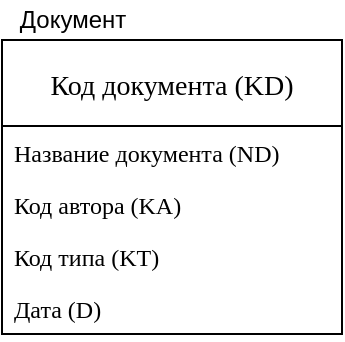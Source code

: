 <mxfile version="12.4.2" type="device" pages="1"><diagram id="xth7INtLcWOTmx3cm4a8" name="Page-1"><mxGraphModel dx="383" dy="439" grid="1" gridSize="10" guides="1" tooltips="1" connect="1" arrows="1" fold="1" page="1" pageScale="1" pageWidth="827" pageHeight="1169" math="0" shadow="0"><root><mxCell id="0"/><mxCell id="1" parent="0"/><mxCell id="9-6x-dp6W683IOFdTs2u-6" value="&#10;&#10;Код документа (KD)&#10;&#10;" style="swimlane;fontStyle=0;childLayout=stackLayout;horizontal=1;startSize=43;fillColor=none;horizontalStack=0;resizeParent=1;resizeParentMax=0;resizeLast=0;collapsible=1;marginBottom=0;swimlaneFillColor=#ffffff;align=center;fontSize=14;fontFamily=Times New Roman;" parent="1" vertex="1"><mxGeometry x="265" y="313" width="170" height="147" as="geometry"/></mxCell><mxCell id="9-6x-dp6W683IOFdTs2u-12" value="Название документа (ND)" style="text;strokeColor=none;fillColor=none;spacingLeft=4;spacingRight=4;overflow=hidden;rotatable=0;points=[[0,0.5],[1,0.5]];portConstraint=eastwest;fontSize=12;fontFamily=Times New Roman;" parent="9-6x-dp6W683IOFdTs2u-6" vertex="1"><mxGeometry y="43" width="170" height="26" as="geometry"/></mxCell><mxCell id="9-6x-dp6W683IOFdTs2u-7" value="Код автора (KA)" style="text;strokeColor=none;fillColor=none;spacingLeft=4;spacingRight=4;overflow=hidden;rotatable=0;points=[[0,0.5],[1,0.5]];portConstraint=eastwest;fontSize=12;fontFamily=Times New Roman;" parent="9-6x-dp6W683IOFdTs2u-6" vertex="1"><mxGeometry y="69" width="170" height="26" as="geometry"/></mxCell><mxCell id="9-6x-dp6W683IOFdTs2u-8" value="Код типа (KT)" style="text;strokeColor=none;fillColor=none;spacingLeft=4;spacingRight=4;overflow=hidden;rotatable=0;points=[[0,0.5],[1,0.5]];portConstraint=eastwest;fontSize=12;fontFamily=Times New Roman;" parent="9-6x-dp6W683IOFdTs2u-6" vertex="1"><mxGeometry y="95" width="170" height="26" as="geometry"/></mxCell><mxCell id="9-6x-dp6W683IOFdTs2u-11" value="Дата (D)" style="text;strokeColor=none;fillColor=none;spacingLeft=4;spacingRight=4;overflow=hidden;rotatable=0;points=[[0,0.5],[1,0.5]];portConstraint=eastwest;fontSize=12;fontFamily=Times New Roman;" parent="9-6x-dp6W683IOFdTs2u-6" vertex="1"><mxGeometry y="121" width="170" height="26" as="geometry"/></mxCell><mxCell id="9-6x-dp6W683IOFdTs2u-10" value="Документ" style="text;html=1;align=center;verticalAlign=middle;resizable=0;points=[];;autosize=1;" parent="1" vertex="1"><mxGeometry x="265" y="293" width="70" height="20" as="geometry"/></mxCell></root></mxGraphModel></diagram></mxfile>